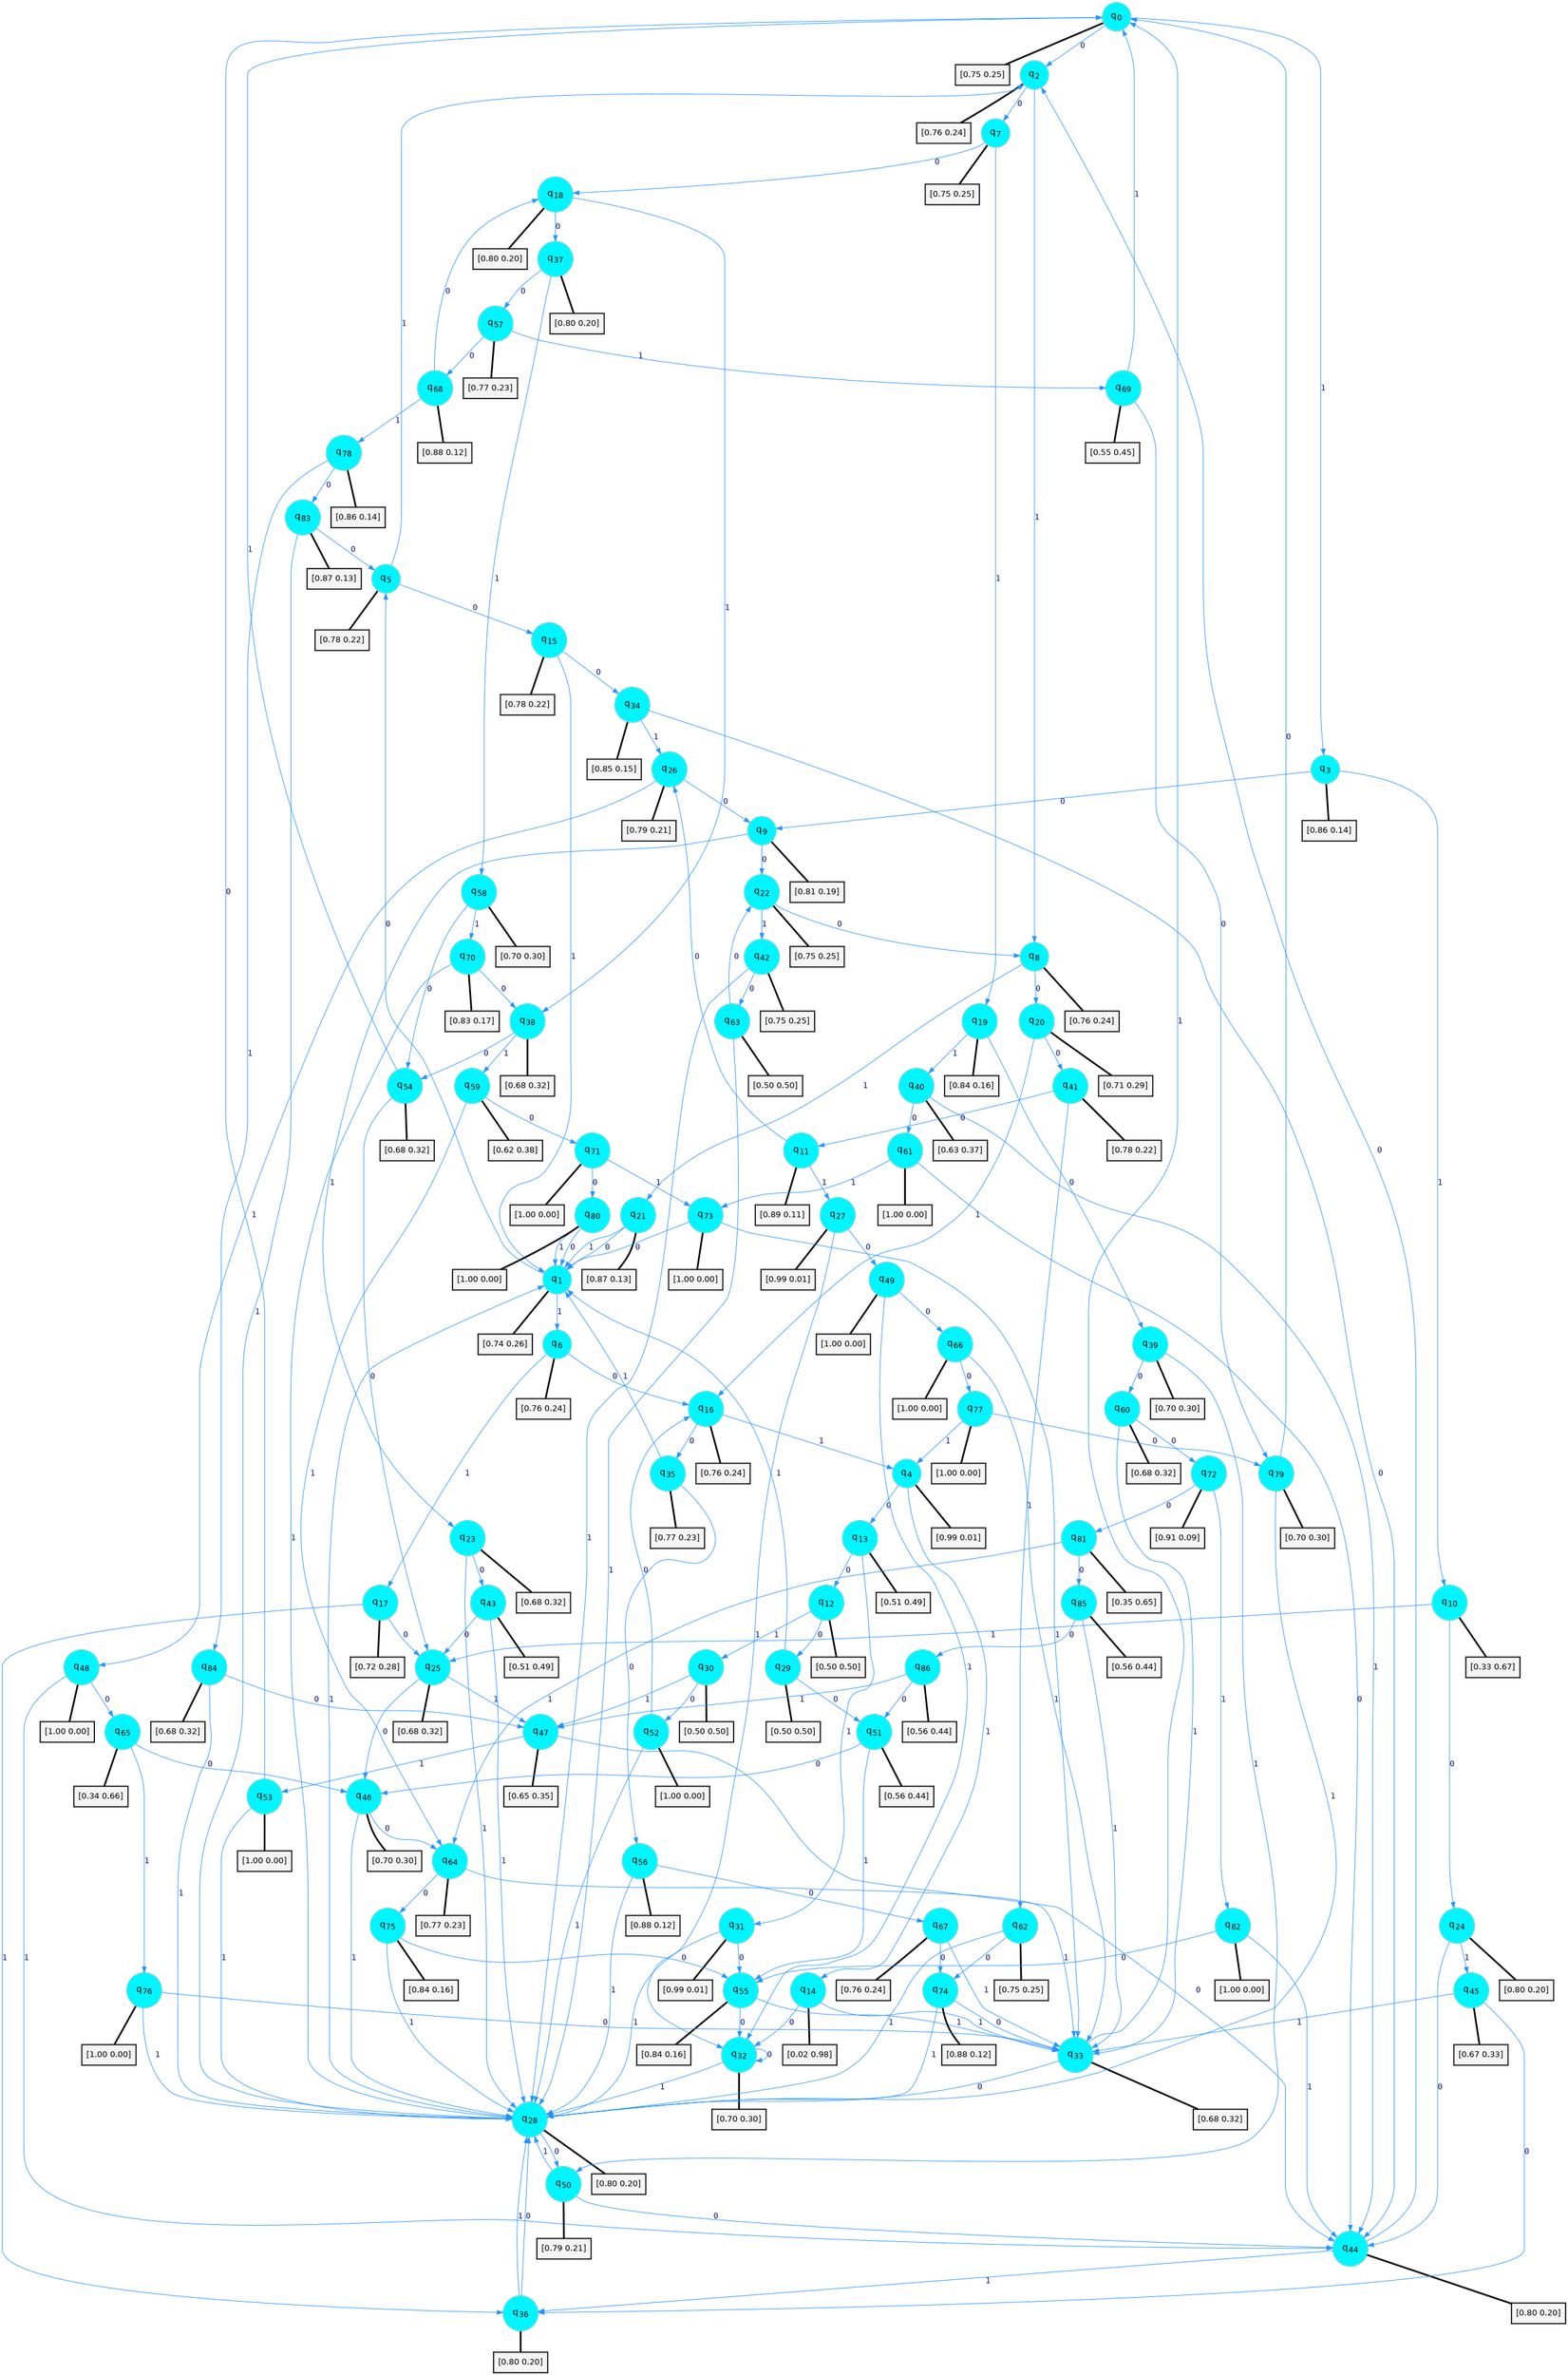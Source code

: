digraph G {
graph [
bgcolor=transparent, dpi=300, rankdir=TD, size="40,25"];
node [
color=gray, fillcolor=turquoise1, fontcolor=black, fontname=Helvetica, fontsize=16, fontweight=bold, shape=circle, style=filled];
edge [
arrowsize=1, color=dodgerblue1, fontcolor=midnightblue, fontname=courier, fontweight=bold, penwidth=1, style=solid, weight=20];
0[label=<q<SUB>0</SUB>>];
1[label=<q<SUB>1</SUB>>];
2[label=<q<SUB>2</SUB>>];
3[label=<q<SUB>3</SUB>>];
4[label=<q<SUB>4</SUB>>];
5[label=<q<SUB>5</SUB>>];
6[label=<q<SUB>6</SUB>>];
7[label=<q<SUB>7</SUB>>];
8[label=<q<SUB>8</SUB>>];
9[label=<q<SUB>9</SUB>>];
10[label=<q<SUB>10</SUB>>];
11[label=<q<SUB>11</SUB>>];
12[label=<q<SUB>12</SUB>>];
13[label=<q<SUB>13</SUB>>];
14[label=<q<SUB>14</SUB>>];
15[label=<q<SUB>15</SUB>>];
16[label=<q<SUB>16</SUB>>];
17[label=<q<SUB>17</SUB>>];
18[label=<q<SUB>18</SUB>>];
19[label=<q<SUB>19</SUB>>];
20[label=<q<SUB>20</SUB>>];
21[label=<q<SUB>21</SUB>>];
22[label=<q<SUB>22</SUB>>];
23[label=<q<SUB>23</SUB>>];
24[label=<q<SUB>24</SUB>>];
25[label=<q<SUB>25</SUB>>];
26[label=<q<SUB>26</SUB>>];
27[label=<q<SUB>27</SUB>>];
28[label=<q<SUB>28</SUB>>];
29[label=<q<SUB>29</SUB>>];
30[label=<q<SUB>30</SUB>>];
31[label=<q<SUB>31</SUB>>];
32[label=<q<SUB>32</SUB>>];
33[label=<q<SUB>33</SUB>>];
34[label=<q<SUB>34</SUB>>];
35[label=<q<SUB>35</SUB>>];
36[label=<q<SUB>36</SUB>>];
37[label=<q<SUB>37</SUB>>];
38[label=<q<SUB>38</SUB>>];
39[label=<q<SUB>39</SUB>>];
40[label=<q<SUB>40</SUB>>];
41[label=<q<SUB>41</SUB>>];
42[label=<q<SUB>42</SUB>>];
43[label=<q<SUB>43</SUB>>];
44[label=<q<SUB>44</SUB>>];
45[label=<q<SUB>45</SUB>>];
46[label=<q<SUB>46</SUB>>];
47[label=<q<SUB>47</SUB>>];
48[label=<q<SUB>48</SUB>>];
49[label=<q<SUB>49</SUB>>];
50[label=<q<SUB>50</SUB>>];
51[label=<q<SUB>51</SUB>>];
52[label=<q<SUB>52</SUB>>];
53[label=<q<SUB>53</SUB>>];
54[label=<q<SUB>54</SUB>>];
55[label=<q<SUB>55</SUB>>];
56[label=<q<SUB>56</SUB>>];
57[label=<q<SUB>57</SUB>>];
58[label=<q<SUB>58</SUB>>];
59[label=<q<SUB>59</SUB>>];
60[label=<q<SUB>60</SUB>>];
61[label=<q<SUB>61</SUB>>];
62[label=<q<SUB>62</SUB>>];
63[label=<q<SUB>63</SUB>>];
64[label=<q<SUB>64</SUB>>];
65[label=<q<SUB>65</SUB>>];
66[label=<q<SUB>66</SUB>>];
67[label=<q<SUB>67</SUB>>];
68[label=<q<SUB>68</SUB>>];
69[label=<q<SUB>69</SUB>>];
70[label=<q<SUB>70</SUB>>];
71[label=<q<SUB>71</SUB>>];
72[label=<q<SUB>72</SUB>>];
73[label=<q<SUB>73</SUB>>];
74[label=<q<SUB>74</SUB>>];
75[label=<q<SUB>75</SUB>>];
76[label=<q<SUB>76</SUB>>];
77[label=<q<SUB>77</SUB>>];
78[label=<q<SUB>78</SUB>>];
79[label=<q<SUB>79</SUB>>];
80[label=<q<SUB>80</SUB>>];
81[label=<q<SUB>81</SUB>>];
82[label=<q<SUB>82</SUB>>];
83[label=<q<SUB>83</SUB>>];
84[label=<q<SUB>84</SUB>>];
85[label=<q<SUB>85</SUB>>];
86[label=<q<SUB>86</SUB>>];
87[label="[0.75 0.25]", shape=box,fontcolor=black, fontname=Helvetica, fontsize=14, penwidth=2, fillcolor=whitesmoke,color=black];
88[label="[0.74 0.26]", shape=box,fontcolor=black, fontname=Helvetica, fontsize=14, penwidth=2, fillcolor=whitesmoke,color=black];
89[label="[0.76 0.24]", shape=box,fontcolor=black, fontname=Helvetica, fontsize=14, penwidth=2, fillcolor=whitesmoke,color=black];
90[label="[0.86 0.14]", shape=box,fontcolor=black, fontname=Helvetica, fontsize=14, penwidth=2, fillcolor=whitesmoke,color=black];
91[label="[0.99 0.01]", shape=box,fontcolor=black, fontname=Helvetica, fontsize=14, penwidth=2, fillcolor=whitesmoke,color=black];
92[label="[0.78 0.22]", shape=box,fontcolor=black, fontname=Helvetica, fontsize=14, penwidth=2, fillcolor=whitesmoke,color=black];
93[label="[0.76 0.24]", shape=box,fontcolor=black, fontname=Helvetica, fontsize=14, penwidth=2, fillcolor=whitesmoke,color=black];
94[label="[0.75 0.25]", shape=box,fontcolor=black, fontname=Helvetica, fontsize=14, penwidth=2, fillcolor=whitesmoke,color=black];
95[label="[0.76 0.24]", shape=box,fontcolor=black, fontname=Helvetica, fontsize=14, penwidth=2, fillcolor=whitesmoke,color=black];
96[label="[0.81 0.19]", shape=box,fontcolor=black, fontname=Helvetica, fontsize=14, penwidth=2, fillcolor=whitesmoke,color=black];
97[label="[0.33 0.67]", shape=box,fontcolor=black, fontname=Helvetica, fontsize=14, penwidth=2, fillcolor=whitesmoke,color=black];
98[label="[0.89 0.11]", shape=box,fontcolor=black, fontname=Helvetica, fontsize=14, penwidth=2, fillcolor=whitesmoke,color=black];
99[label="[0.50 0.50]", shape=box,fontcolor=black, fontname=Helvetica, fontsize=14, penwidth=2, fillcolor=whitesmoke,color=black];
100[label="[0.51 0.49]", shape=box,fontcolor=black, fontname=Helvetica, fontsize=14, penwidth=2, fillcolor=whitesmoke,color=black];
101[label="[0.02 0.98]", shape=box,fontcolor=black, fontname=Helvetica, fontsize=14, penwidth=2, fillcolor=whitesmoke,color=black];
102[label="[0.78 0.22]", shape=box,fontcolor=black, fontname=Helvetica, fontsize=14, penwidth=2, fillcolor=whitesmoke,color=black];
103[label="[0.76 0.24]", shape=box,fontcolor=black, fontname=Helvetica, fontsize=14, penwidth=2, fillcolor=whitesmoke,color=black];
104[label="[0.72 0.28]", shape=box,fontcolor=black, fontname=Helvetica, fontsize=14, penwidth=2, fillcolor=whitesmoke,color=black];
105[label="[0.80 0.20]", shape=box,fontcolor=black, fontname=Helvetica, fontsize=14, penwidth=2, fillcolor=whitesmoke,color=black];
106[label="[0.84 0.16]", shape=box,fontcolor=black, fontname=Helvetica, fontsize=14, penwidth=2, fillcolor=whitesmoke,color=black];
107[label="[0.71 0.29]", shape=box,fontcolor=black, fontname=Helvetica, fontsize=14, penwidth=2, fillcolor=whitesmoke,color=black];
108[label="[0.87 0.13]", shape=box,fontcolor=black, fontname=Helvetica, fontsize=14, penwidth=2, fillcolor=whitesmoke,color=black];
109[label="[0.75 0.25]", shape=box,fontcolor=black, fontname=Helvetica, fontsize=14, penwidth=2, fillcolor=whitesmoke,color=black];
110[label="[0.68 0.32]", shape=box,fontcolor=black, fontname=Helvetica, fontsize=14, penwidth=2, fillcolor=whitesmoke,color=black];
111[label="[0.80 0.20]", shape=box,fontcolor=black, fontname=Helvetica, fontsize=14, penwidth=2, fillcolor=whitesmoke,color=black];
112[label="[0.68 0.32]", shape=box,fontcolor=black, fontname=Helvetica, fontsize=14, penwidth=2, fillcolor=whitesmoke,color=black];
113[label="[0.79 0.21]", shape=box,fontcolor=black, fontname=Helvetica, fontsize=14, penwidth=2, fillcolor=whitesmoke,color=black];
114[label="[0.99 0.01]", shape=box,fontcolor=black, fontname=Helvetica, fontsize=14, penwidth=2, fillcolor=whitesmoke,color=black];
115[label="[0.80 0.20]", shape=box,fontcolor=black, fontname=Helvetica, fontsize=14, penwidth=2, fillcolor=whitesmoke,color=black];
116[label="[0.50 0.50]", shape=box,fontcolor=black, fontname=Helvetica, fontsize=14, penwidth=2, fillcolor=whitesmoke,color=black];
117[label="[0.50 0.50]", shape=box,fontcolor=black, fontname=Helvetica, fontsize=14, penwidth=2, fillcolor=whitesmoke,color=black];
118[label="[0.99 0.01]", shape=box,fontcolor=black, fontname=Helvetica, fontsize=14, penwidth=2, fillcolor=whitesmoke,color=black];
119[label="[0.70 0.30]", shape=box,fontcolor=black, fontname=Helvetica, fontsize=14, penwidth=2, fillcolor=whitesmoke,color=black];
120[label="[0.68 0.32]", shape=box,fontcolor=black, fontname=Helvetica, fontsize=14, penwidth=2, fillcolor=whitesmoke,color=black];
121[label="[0.85 0.15]", shape=box,fontcolor=black, fontname=Helvetica, fontsize=14, penwidth=2, fillcolor=whitesmoke,color=black];
122[label="[0.77 0.23]", shape=box,fontcolor=black, fontname=Helvetica, fontsize=14, penwidth=2, fillcolor=whitesmoke,color=black];
123[label="[0.80 0.20]", shape=box,fontcolor=black, fontname=Helvetica, fontsize=14, penwidth=2, fillcolor=whitesmoke,color=black];
124[label="[0.80 0.20]", shape=box,fontcolor=black, fontname=Helvetica, fontsize=14, penwidth=2, fillcolor=whitesmoke,color=black];
125[label="[0.68 0.32]", shape=box,fontcolor=black, fontname=Helvetica, fontsize=14, penwidth=2, fillcolor=whitesmoke,color=black];
126[label="[0.70 0.30]", shape=box,fontcolor=black, fontname=Helvetica, fontsize=14, penwidth=2, fillcolor=whitesmoke,color=black];
127[label="[0.63 0.37]", shape=box,fontcolor=black, fontname=Helvetica, fontsize=14, penwidth=2, fillcolor=whitesmoke,color=black];
128[label="[0.78 0.22]", shape=box,fontcolor=black, fontname=Helvetica, fontsize=14, penwidth=2, fillcolor=whitesmoke,color=black];
129[label="[0.75 0.25]", shape=box,fontcolor=black, fontname=Helvetica, fontsize=14, penwidth=2, fillcolor=whitesmoke,color=black];
130[label="[0.51 0.49]", shape=box,fontcolor=black, fontname=Helvetica, fontsize=14, penwidth=2, fillcolor=whitesmoke,color=black];
131[label="[0.80 0.20]", shape=box,fontcolor=black, fontname=Helvetica, fontsize=14, penwidth=2, fillcolor=whitesmoke,color=black];
132[label="[0.67 0.33]", shape=box,fontcolor=black, fontname=Helvetica, fontsize=14, penwidth=2, fillcolor=whitesmoke,color=black];
133[label="[0.70 0.30]", shape=box,fontcolor=black, fontname=Helvetica, fontsize=14, penwidth=2, fillcolor=whitesmoke,color=black];
134[label="[0.65 0.35]", shape=box,fontcolor=black, fontname=Helvetica, fontsize=14, penwidth=2, fillcolor=whitesmoke,color=black];
135[label="[1.00 0.00]", shape=box,fontcolor=black, fontname=Helvetica, fontsize=14, penwidth=2, fillcolor=whitesmoke,color=black];
136[label="[1.00 0.00]", shape=box,fontcolor=black, fontname=Helvetica, fontsize=14, penwidth=2, fillcolor=whitesmoke,color=black];
137[label="[0.79 0.21]", shape=box,fontcolor=black, fontname=Helvetica, fontsize=14, penwidth=2, fillcolor=whitesmoke,color=black];
138[label="[0.56 0.44]", shape=box,fontcolor=black, fontname=Helvetica, fontsize=14, penwidth=2, fillcolor=whitesmoke,color=black];
139[label="[1.00 0.00]", shape=box,fontcolor=black, fontname=Helvetica, fontsize=14, penwidth=2, fillcolor=whitesmoke,color=black];
140[label="[1.00 0.00]", shape=box,fontcolor=black, fontname=Helvetica, fontsize=14, penwidth=2, fillcolor=whitesmoke,color=black];
141[label="[0.68 0.32]", shape=box,fontcolor=black, fontname=Helvetica, fontsize=14, penwidth=2, fillcolor=whitesmoke,color=black];
142[label="[0.84 0.16]", shape=box,fontcolor=black, fontname=Helvetica, fontsize=14, penwidth=2, fillcolor=whitesmoke,color=black];
143[label="[0.88 0.12]", shape=box,fontcolor=black, fontname=Helvetica, fontsize=14, penwidth=2, fillcolor=whitesmoke,color=black];
144[label="[0.77 0.23]", shape=box,fontcolor=black, fontname=Helvetica, fontsize=14, penwidth=2, fillcolor=whitesmoke,color=black];
145[label="[0.70 0.30]", shape=box,fontcolor=black, fontname=Helvetica, fontsize=14, penwidth=2, fillcolor=whitesmoke,color=black];
146[label="[0.62 0.38]", shape=box,fontcolor=black, fontname=Helvetica, fontsize=14, penwidth=2, fillcolor=whitesmoke,color=black];
147[label="[0.68 0.32]", shape=box,fontcolor=black, fontname=Helvetica, fontsize=14, penwidth=2, fillcolor=whitesmoke,color=black];
148[label="[1.00 0.00]", shape=box,fontcolor=black, fontname=Helvetica, fontsize=14, penwidth=2, fillcolor=whitesmoke,color=black];
149[label="[0.75 0.25]", shape=box,fontcolor=black, fontname=Helvetica, fontsize=14, penwidth=2, fillcolor=whitesmoke,color=black];
150[label="[0.50 0.50]", shape=box,fontcolor=black, fontname=Helvetica, fontsize=14, penwidth=2, fillcolor=whitesmoke,color=black];
151[label="[0.77 0.23]", shape=box,fontcolor=black, fontname=Helvetica, fontsize=14, penwidth=2, fillcolor=whitesmoke,color=black];
152[label="[0.34 0.66]", shape=box,fontcolor=black, fontname=Helvetica, fontsize=14, penwidth=2, fillcolor=whitesmoke,color=black];
153[label="[1.00 0.00]", shape=box,fontcolor=black, fontname=Helvetica, fontsize=14, penwidth=2, fillcolor=whitesmoke,color=black];
154[label="[0.76 0.24]", shape=box,fontcolor=black, fontname=Helvetica, fontsize=14, penwidth=2, fillcolor=whitesmoke,color=black];
155[label="[0.88 0.12]", shape=box,fontcolor=black, fontname=Helvetica, fontsize=14, penwidth=2, fillcolor=whitesmoke,color=black];
156[label="[0.55 0.45]", shape=box,fontcolor=black, fontname=Helvetica, fontsize=14, penwidth=2, fillcolor=whitesmoke,color=black];
157[label="[0.83 0.17]", shape=box,fontcolor=black, fontname=Helvetica, fontsize=14, penwidth=2, fillcolor=whitesmoke,color=black];
158[label="[1.00 0.00]", shape=box,fontcolor=black, fontname=Helvetica, fontsize=14, penwidth=2, fillcolor=whitesmoke,color=black];
159[label="[0.91 0.09]", shape=box,fontcolor=black, fontname=Helvetica, fontsize=14, penwidth=2, fillcolor=whitesmoke,color=black];
160[label="[1.00 0.00]", shape=box,fontcolor=black, fontname=Helvetica, fontsize=14, penwidth=2, fillcolor=whitesmoke,color=black];
161[label="[0.88 0.12]", shape=box,fontcolor=black, fontname=Helvetica, fontsize=14, penwidth=2, fillcolor=whitesmoke,color=black];
162[label="[0.84 0.16]", shape=box,fontcolor=black, fontname=Helvetica, fontsize=14, penwidth=2, fillcolor=whitesmoke,color=black];
163[label="[1.00 0.00]", shape=box,fontcolor=black, fontname=Helvetica, fontsize=14, penwidth=2, fillcolor=whitesmoke,color=black];
164[label="[1.00 0.00]", shape=box,fontcolor=black, fontname=Helvetica, fontsize=14, penwidth=2, fillcolor=whitesmoke,color=black];
165[label="[0.86 0.14]", shape=box,fontcolor=black, fontname=Helvetica, fontsize=14, penwidth=2, fillcolor=whitesmoke,color=black];
166[label="[0.70 0.30]", shape=box,fontcolor=black, fontname=Helvetica, fontsize=14, penwidth=2, fillcolor=whitesmoke,color=black];
167[label="[1.00 0.00]", shape=box,fontcolor=black, fontname=Helvetica, fontsize=14, penwidth=2, fillcolor=whitesmoke,color=black];
168[label="[0.35 0.65]", shape=box,fontcolor=black, fontname=Helvetica, fontsize=14, penwidth=2, fillcolor=whitesmoke,color=black];
169[label="[1.00 0.00]", shape=box,fontcolor=black, fontname=Helvetica, fontsize=14, penwidth=2, fillcolor=whitesmoke,color=black];
170[label="[0.87 0.13]", shape=box,fontcolor=black, fontname=Helvetica, fontsize=14, penwidth=2, fillcolor=whitesmoke,color=black];
171[label="[0.68 0.32]", shape=box,fontcolor=black, fontname=Helvetica, fontsize=14, penwidth=2, fillcolor=whitesmoke,color=black];
172[label="[0.56 0.44]", shape=box,fontcolor=black, fontname=Helvetica, fontsize=14, penwidth=2, fillcolor=whitesmoke,color=black];
173[label="[0.56 0.44]", shape=box,fontcolor=black, fontname=Helvetica, fontsize=14, penwidth=2, fillcolor=whitesmoke,color=black];
0->2 [label=0];
0->3 [label=1];
0->87 [arrowhead=none, penwidth=3,color=black];
1->5 [label=0];
1->6 [label=1];
1->88 [arrowhead=none, penwidth=3,color=black];
2->7 [label=0];
2->8 [label=1];
2->89 [arrowhead=none, penwidth=3,color=black];
3->9 [label=0];
3->10 [label=1];
3->90 [arrowhead=none, penwidth=3,color=black];
4->13 [label=0];
4->14 [label=1];
4->91 [arrowhead=none, penwidth=3,color=black];
5->15 [label=0];
5->2 [label=1];
5->92 [arrowhead=none, penwidth=3,color=black];
6->16 [label=0];
6->17 [label=1];
6->93 [arrowhead=none, penwidth=3,color=black];
7->18 [label=0];
7->19 [label=1];
7->94 [arrowhead=none, penwidth=3,color=black];
8->20 [label=0];
8->21 [label=1];
8->95 [arrowhead=none, penwidth=3,color=black];
9->22 [label=0];
9->23 [label=1];
9->96 [arrowhead=none, penwidth=3,color=black];
10->24 [label=0];
10->25 [label=1];
10->97 [arrowhead=none, penwidth=3,color=black];
11->26 [label=0];
11->27 [label=1];
11->98 [arrowhead=none, penwidth=3,color=black];
12->29 [label=0];
12->30 [label=1];
12->99 [arrowhead=none, penwidth=3,color=black];
13->12 [label=0];
13->31 [label=1];
13->100 [arrowhead=none, penwidth=3,color=black];
14->32 [label=0];
14->33 [label=1];
14->101 [arrowhead=none, penwidth=3,color=black];
15->34 [label=0];
15->1 [label=1];
15->102 [arrowhead=none, penwidth=3,color=black];
16->35 [label=0];
16->4 [label=1];
16->103 [arrowhead=none, penwidth=3,color=black];
17->25 [label=0];
17->36 [label=1];
17->104 [arrowhead=none, penwidth=3,color=black];
18->37 [label=0];
18->38 [label=1];
18->105 [arrowhead=none, penwidth=3,color=black];
19->39 [label=0];
19->40 [label=1];
19->106 [arrowhead=none, penwidth=3,color=black];
20->41 [label=0];
20->16 [label=1];
20->107 [arrowhead=none, penwidth=3,color=black];
21->1 [label=0];
21->1 [label=1];
21->108 [arrowhead=none, penwidth=3,color=black];
22->8 [label=0];
22->42 [label=1];
22->109 [arrowhead=none, penwidth=3,color=black];
23->43 [label=0];
23->28 [label=1];
23->110 [arrowhead=none, penwidth=3,color=black];
24->44 [label=0];
24->45 [label=1];
24->111 [arrowhead=none, penwidth=3,color=black];
25->46 [label=0];
25->47 [label=1];
25->112 [arrowhead=none, penwidth=3,color=black];
26->9 [label=0];
26->48 [label=1];
26->113 [arrowhead=none, penwidth=3,color=black];
27->49 [label=0];
27->32 [label=1];
27->114 [arrowhead=none, penwidth=3,color=black];
28->50 [label=0];
28->1 [label=1];
28->115 [arrowhead=none, penwidth=3,color=black];
29->51 [label=0];
29->1 [label=1];
29->116 [arrowhead=none, penwidth=3,color=black];
30->52 [label=0];
30->47 [label=1];
30->117 [arrowhead=none, penwidth=3,color=black];
31->55 [label=0];
31->28 [label=1];
31->118 [arrowhead=none, penwidth=3,color=black];
32->32 [label=0];
32->28 [label=1];
32->119 [arrowhead=none, penwidth=3,color=black];
33->28 [label=0];
33->0 [label=1];
33->120 [arrowhead=none, penwidth=3,color=black];
34->44 [label=0];
34->26 [label=1];
34->121 [arrowhead=none, penwidth=3,color=black];
35->56 [label=0];
35->1 [label=1];
35->122 [arrowhead=none, penwidth=3,color=black];
36->28 [label=0];
36->28 [label=1];
36->123 [arrowhead=none, penwidth=3,color=black];
37->57 [label=0];
37->58 [label=1];
37->124 [arrowhead=none, penwidth=3,color=black];
38->54 [label=0];
38->59 [label=1];
38->125 [arrowhead=none, penwidth=3,color=black];
39->60 [label=0];
39->50 [label=1];
39->126 [arrowhead=none, penwidth=3,color=black];
40->61 [label=0];
40->44 [label=1];
40->127 [arrowhead=none, penwidth=3,color=black];
41->11 [label=0];
41->62 [label=1];
41->128 [arrowhead=none, penwidth=3,color=black];
42->63 [label=0];
42->28 [label=1];
42->129 [arrowhead=none, penwidth=3,color=black];
43->25 [label=0];
43->28 [label=1];
43->130 [arrowhead=none, penwidth=3,color=black];
44->2 [label=0];
44->36 [label=1];
44->131 [arrowhead=none, penwidth=3,color=black];
45->36 [label=0];
45->33 [label=1];
45->132 [arrowhead=none, penwidth=3,color=black];
46->64 [label=0];
46->28 [label=1];
46->133 [arrowhead=none, penwidth=3,color=black];
47->44 [label=0];
47->53 [label=1];
47->134 [arrowhead=none, penwidth=3,color=black];
48->65 [label=0];
48->44 [label=1];
48->135 [arrowhead=none, penwidth=3,color=black];
49->66 [label=0];
49->32 [label=1];
49->136 [arrowhead=none, penwidth=3,color=black];
50->44 [label=0];
50->28 [label=1];
50->137 [arrowhead=none, penwidth=3,color=black];
51->46 [label=0];
51->55 [label=1];
51->138 [arrowhead=none, penwidth=3,color=black];
52->16 [label=0];
52->28 [label=1];
52->139 [arrowhead=none, penwidth=3,color=black];
53->0 [label=0];
53->28 [label=1];
53->140 [arrowhead=none, penwidth=3,color=black];
54->25 [label=0];
54->0 [label=1];
54->141 [arrowhead=none, penwidth=3,color=black];
55->32 [label=0];
55->33 [label=1];
55->142 [arrowhead=none, penwidth=3,color=black];
56->67 [label=0];
56->28 [label=1];
56->143 [arrowhead=none, penwidth=3,color=black];
57->68 [label=0];
57->69 [label=1];
57->144 [arrowhead=none, penwidth=3,color=black];
58->54 [label=0];
58->70 [label=1];
58->145 [arrowhead=none, penwidth=3,color=black];
59->71 [label=0];
59->64 [label=1];
59->146 [arrowhead=none, penwidth=3,color=black];
60->72 [label=0];
60->33 [label=1];
60->147 [arrowhead=none, penwidth=3,color=black];
61->44 [label=0];
61->73 [label=1];
61->148 [arrowhead=none, penwidth=3,color=black];
62->74 [label=0];
62->28 [label=1];
62->149 [arrowhead=none, penwidth=3,color=black];
63->22 [label=0];
63->28 [label=1];
63->150 [arrowhead=none, penwidth=3,color=black];
64->75 [label=0];
64->33 [label=1];
64->151 [arrowhead=none, penwidth=3,color=black];
65->46 [label=0];
65->76 [label=1];
65->152 [arrowhead=none, penwidth=3,color=black];
66->77 [label=0];
66->33 [label=1];
66->153 [arrowhead=none, penwidth=3,color=black];
67->74 [label=0];
67->33 [label=1];
67->154 [arrowhead=none, penwidth=3,color=black];
68->18 [label=0];
68->78 [label=1];
68->155 [arrowhead=none, penwidth=3,color=black];
69->79 [label=0];
69->0 [label=1];
69->156 [arrowhead=none, penwidth=3,color=black];
70->38 [label=0];
70->28 [label=1];
70->157 [arrowhead=none, penwidth=3,color=black];
71->80 [label=0];
71->73 [label=1];
71->158 [arrowhead=none, penwidth=3,color=black];
72->81 [label=0];
72->82 [label=1];
72->159 [arrowhead=none, penwidth=3,color=black];
73->1 [label=0];
73->33 [label=1];
73->160 [arrowhead=none, penwidth=3,color=black];
74->33 [label=0];
74->28 [label=1];
74->161 [arrowhead=none, penwidth=3,color=black];
75->55 [label=0];
75->28 [label=1];
75->162 [arrowhead=none, penwidth=3,color=black];
76->33 [label=0];
76->28 [label=1];
76->163 [arrowhead=none, penwidth=3,color=black];
77->79 [label=0];
77->4 [label=1];
77->164 [arrowhead=none, penwidth=3,color=black];
78->83 [label=0];
78->84 [label=1];
78->165 [arrowhead=none, penwidth=3,color=black];
79->0 [label=0];
79->28 [label=1];
79->166 [arrowhead=none, penwidth=3,color=black];
80->1 [label=0];
80->1 [label=1];
80->167 [arrowhead=none, penwidth=3,color=black];
81->85 [label=0];
81->64 [label=1];
81->168 [arrowhead=none, penwidth=3,color=black];
82->55 [label=0];
82->44 [label=1];
82->169 [arrowhead=none, penwidth=3,color=black];
83->5 [label=0];
83->28 [label=1];
83->170 [arrowhead=none, penwidth=3,color=black];
84->47 [label=0];
84->28 [label=1];
84->171 [arrowhead=none, penwidth=3,color=black];
85->86 [label=0];
85->33 [label=1];
85->172 [arrowhead=none, penwidth=3,color=black];
86->51 [label=0];
86->47 [label=1];
86->173 [arrowhead=none, penwidth=3,color=black];
}
